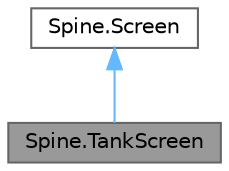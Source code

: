 digraph "Spine.TankScreen"
{
 // LATEX_PDF_SIZE
  bgcolor="transparent";
  edge [fontname=Helvetica,fontsize=10,labelfontname=Helvetica,labelfontsize=10];
  node [fontname=Helvetica,fontsize=10,shape=box,height=0.2,width=0.4];
  Node1 [id="Node000001",label="Spine.TankScreen",height=0.2,width=0.4,color="gray40", fillcolor="grey60", style="filled", fontcolor="black",tooltip="The tank screen shows how to enable two color tinting."];
  Node2 -> Node1 [id="edge2_Node000001_Node000002",dir="back",color="steelblue1",style="solid",tooltip=" "];
  Node2 [id="Node000002",label="Spine.Screen",height=0.2,width=0.4,color="gray40", fillcolor="white", style="filled",URL="$class_spine_1_1_screen.html",tooltip=" "];
}
